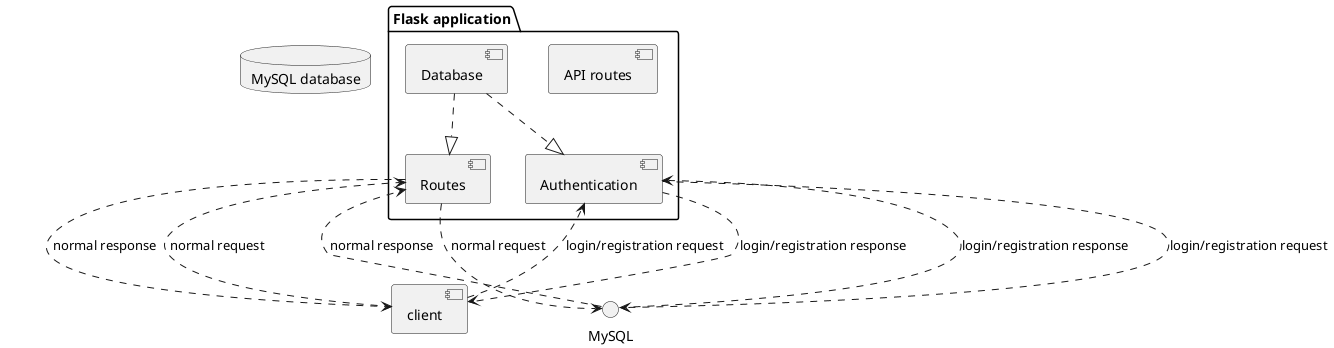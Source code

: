 @startuml

[client]
package "Flask application" as FA{
	[Routes] as R
	[API routes] as AR
	[Authentication] as A
	[Database] as D
}

database "MySQL database"{
	
}

D ..|> R
D ..|> A
[client] ..> R : normal request
R ..> MySQL : normal request
MySQL ..> R : normal response
R ..> [client] : normal response

[client] ..> A : login/registration request
A ..> MySQL : login/registration request
MySQL ..> A : login/registration response
A ..> [client] : login/registration response


@enduml

